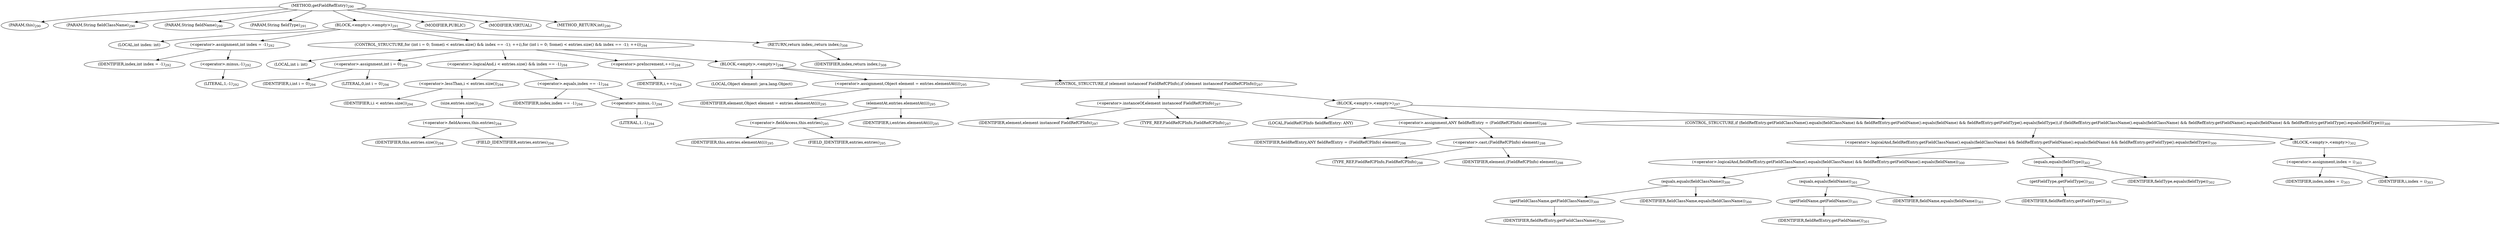 digraph "getFieldRefEntry" {  
"536" [label = <(METHOD,getFieldRefEntry)<SUB>290</SUB>> ]
"537" [label = <(PARAM,this)<SUB>290</SUB>> ]
"538" [label = <(PARAM,String fieldClassName)<SUB>290</SUB>> ]
"539" [label = <(PARAM,String fieldName)<SUB>290</SUB>> ]
"540" [label = <(PARAM,String fieldType)<SUB>291</SUB>> ]
"541" [label = <(BLOCK,&lt;empty&gt;,&lt;empty&gt;)<SUB>291</SUB>> ]
"542" [label = <(LOCAL,int index: int)> ]
"543" [label = <(&lt;operator&gt;.assignment,int index = -1)<SUB>292</SUB>> ]
"544" [label = <(IDENTIFIER,index,int index = -1)<SUB>292</SUB>> ]
"545" [label = <(&lt;operator&gt;.minus,-1)<SUB>292</SUB>> ]
"546" [label = <(LITERAL,1,-1)<SUB>292</SUB>> ]
"547" [label = <(CONTROL_STRUCTURE,for (int i = 0; Some(i &lt; entries.size() &amp;&amp; index == -1); ++i),for (int i = 0; Some(i &lt; entries.size() &amp;&amp; index == -1); ++i))<SUB>294</SUB>> ]
"548" [label = <(LOCAL,int i: int)> ]
"549" [label = <(&lt;operator&gt;.assignment,int i = 0)<SUB>294</SUB>> ]
"550" [label = <(IDENTIFIER,i,int i = 0)<SUB>294</SUB>> ]
"551" [label = <(LITERAL,0,int i = 0)<SUB>294</SUB>> ]
"552" [label = <(&lt;operator&gt;.logicalAnd,i &lt; entries.size() &amp;&amp; index == -1)<SUB>294</SUB>> ]
"553" [label = <(&lt;operator&gt;.lessThan,i &lt; entries.size())<SUB>294</SUB>> ]
"554" [label = <(IDENTIFIER,i,i &lt; entries.size())<SUB>294</SUB>> ]
"555" [label = <(size,entries.size())<SUB>294</SUB>> ]
"556" [label = <(&lt;operator&gt;.fieldAccess,this.entries)<SUB>294</SUB>> ]
"557" [label = <(IDENTIFIER,this,entries.size())<SUB>294</SUB>> ]
"558" [label = <(FIELD_IDENTIFIER,entries,entries)<SUB>294</SUB>> ]
"559" [label = <(&lt;operator&gt;.equals,index == -1)<SUB>294</SUB>> ]
"560" [label = <(IDENTIFIER,index,index == -1)<SUB>294</SUB>> ]
"561" [label = <(&lt;operator&gt;.minus,-1)<SUB>294</SUB>> ]
"562" [label = <(LITERAL,1,-1)<SUB>294</SUB>> ]
"563" [label = <(&lt;operator&gt;.preIncrement,++i)<SUB>294</SUB>> ]
"564" [label = <(IDENTIFIER,i,++i)<SUB>294</SUB>> ]
"565" [label = <(BLOCK,&lt;empty&gt;,&lt;empty&gt;)<SUB>294</SUB>> ]
"566" [label = <(LOCAL,Object element: java.lang.Object)> ]
"567" [label = <(&lt;operator&gt;.assignment,Object element = entries.elementAt(i))<SUB>295</SUB>> ]
"568" [label = <(IDENTIFIER,element,Object element = entries.elementAt(i))<SUB>295</SUB>> ]
"569" [label = <(elementAt,entries.elementAt(i))<SUB>295</SUB>> ]
"570" [label = <(&lt;operator&gt;.fieldAccess,this.entries)<SUB>295</SUB>> ]
"571" [label = <(IDENTIFIER,this,entries.elementAt(i))<SUB>295</SUB>> ]
"572" [label = <(FIELD_IDENTIFIER,entries,entries)<SUB>295</SUB>> ]
"573" [label = <(IDENTIFIER,i,entries.elementAt(i))<SUB>295</SUB>> ]
"574" [label = <(CONTROL_STRUCTURE,if (element instanceof FieldRefCPInfo),if (element instanceof FieldRefCPInfo))<SUB>297</SUB>> ]
"575" [label = <(&lt;operator&gt;.instanceOf,element instanceof FieldRefCPInfo)<SUB>297</SUB>> ]
"576" [label = <(IDENTIFIER,element,element instanceof FieldRefCPInfo)<SUB>297</SUB>> ]
"577" [label = <(TYPE_REF,FieldRefCPInfo,FieldRefCPInfo)<SUB>297</SUB>> ]
"578" [label = <(BLOCK,&lt;empty&gt;,&lt;empty&gt;)<SUB>297</SUB>> ]
"579" [label = <(LOCAL,FieldRefCPInfo fieldRefEntry: ANY)> ]
"580" [label = <(&lt;operator&gt;.assignment,ANY fieldRefEntry = (FieldRefCPInfo) element)<SUB>298</SUB>> ]
"581" [label = <(IDENTIFIER,fieldRefEntry,ANY fieldRefEntry = (FieldRefCPInfo) element)<SUB>298</SUB>> ]
"582" [label = <(&lt;operator&gt;.cast,(FieldRefCPInfo) element)<SUB>298</SUB>> ]
"583" [label = <(TYPE_REF,FieldRefCPInfo,FieldRefCPInfo)<SUB>298</SUB>> ]
"584" [label = <(IDENTIFIER,element,(FieldRefCPInfo) element)<SUB>298</SUB>> ]
"585" [label = <(CONTROL_STRUCTURE,if (fieldRefEntry.getFieldClassName().equals(fieldClassName) &amp;&amp; fieldRefEntry.getFieldName().equals(fieldName) &amp;&amp; fieldRefEntry.getFieldType().equals(fieldType)),if (fieldRefEntry.getFieldClassName().equals(fieldClassName) &amp;&amp; fieldRefEntry.getFieldName().equals(fieldName) &amp;&amp; fieldRefEntry.getFieldType().equals(fieldType)))<SUB>300</SUB>> ]
"586" [label = <(&lt;operator&gt;.logicalAnd,fieldRefEntry.getFieldClassName().equals(fieldClassName) &amp;&amp; fieldRefEntry.getFieldName().equals(fieldName) &amp;&amp; fieldRefEntry.getFieldType().equals(fieldType))<SUB>300</SUB>> ]
"587" [label = <(&lt;operator&gt;.logicalAnd,fieldRefEntry.getFieldClassName().equals(fieldClassName) &amp;&amp; fieldRefEntry.getFieldName().equals(fieldName))<SUB>300</SUB>> ]
"588" [label = <(equals,equals(fieldClassName))<SUB>300</SUB>> ]
"589" [label = <(getFieldClassName,getFieldClassName())<SUB>300</SUB>> ]
"590" [label = <(IDENTIFIER,fieldRefEntry,getFieldClassName())<SUB>300</SUB>> ]
"591" [label = <(IDENTIFIER,fieldClassName,equals(fieldClassName))<SUB>300</SUB>> ]
"592" [label = <(equals,equals(fieldName))<SUB>301</SUB>> ]
"593" [label = <(getFieldName,getFieldName())<SUB>301</SUB>> ]
"594" [label = <(IDENTIFIER,fieldRefEntry,getFieldName())<SUB>301</SUB>> ]
"595" [label = <(IDENTIFIER,fieldName,equals(fieldName))<SUB>301</SUB>> ]
"596" [label = <(equals,equals(fieldType))<SUB>302</SUB>> ]
"597" [label = <(getFieldType,getFieldType())<SUB>302</SUB>> ]
"598" [label = <(IDENTIFIER,fieldRefEntry,getFieldType())<SUB>302</SUB>> ]
"599" [label = <(IDENTIFIER,fieldType,equals(fieldType))<SUB>302</SUB>> ]
"600" [label = <(BLOCK,&lt;empty&gt;,&lt;empty&gt;)<SUB>302</SUB>> ]
"601" [label = <(&lt;operator&gt;.assignment,index = i)<SUB>303</SUB>> ]
"602" [label = <(IDENTIFIER,index,index = i)<SUB>303</SUB>> ]
"603" [label = <(IDENTIFIER,i,index = i)<SUB>303</SUB>> ]
"604" [label = <(RETURN,return index;,return index;)<SUB>308</SUB>> ]
"605" [label = <(IDENTIFIER,index,return index;)<SUB>308</SUB>> ]
"606" [label = <(MODIFIER,PUBLIC)> ]
"607" [label = <(MODIFIER,VIRTUAL)> ]
"608" [label = <(METHOD_RETURN,int)<SUB>290</SUB>> ]
  "536" -> "537" 
  "536" -> "538" 
  "536" -> "539" 
  "536" -> "540" 
  "536" -> "541" 
  "536" -> "606" 
  "536" -> "607" 
  "536" -> "608" 
  "541" -> "542" 
  "541" -> "543" 
  "541" -> "547" 
  "541" -> "604" 
  "543" -> "544" 
  "543" -> "545" 
  "545" -> "546" 
  "547" -> "548" 
  "547" -> "549" 
  "547" -> "552" 
  "547" -> "563" 
  "547" -> "565" 
  "549" -> "550" 
  "549" -> "551" 
  "552" -> "553" 
  "552" -> "559" 
  "553" -> "554" 
  "553" -> "555" 
  "555" -> "556" 
  "556" -> "557" 
  "556" -> "558" 
  "559" -> "560" 
  "559" -> "561" 
  "561" -> "562" 
  "563" -> "564" 
  "565" -> "566" 
  "565" -> "567" 
  "565" -> "574" 
  "567" -> "568" 
  "567" -> "569" 
  "569" -> "570" 
  "569" -> "573" 
  "570" -> "571" 
  "570" -> "572" 
  "574" -> "575" 
  "574" -> "578" 
  "575" -> "576" 
  "575" -> "577" 
  "578" -> "579" 
  "578" -> "580" 
  "578" -> "585" 
  "580" -> "581" 
  "580" -> "582" 
  "582" -> "583" 
  "582" -> "584" 
  "585" -> "586" 
  "585" -> "600" 
  "586" -> "587" 
  "586" -> "596" 
  "587" -> "588" 
  "587" -> "592" 
  "588" -> "589" 
  "588" -> "591" 
  "589" -> "590" 
  "592" -> "593" 
  "592" -> "595" 
  "593" -> "594" 
  "596" -> "597" 
  "596" -> "599" 
  "597" -> "598" 
  "600" -> "601" 
  "601" -> "602" 
  "601" -> "603" 
  "604" -> "605" 
}
